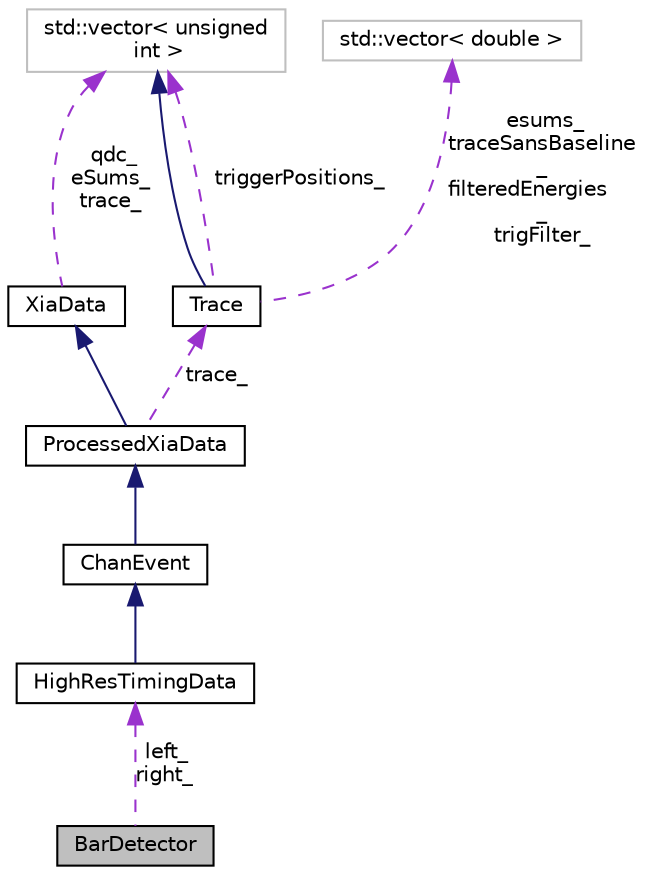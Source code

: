 digraph "BarDetector"
{
  edge [fontname="Helvetica",fontsize="10",labelfontname="Helvetica",labelfontsize="10"];
  node [fontname="Helvetica",fontsize="10",shape=record];
  Node1 [label="BarDetector",height=0.2,width=0.4,color="black", fillcolor="grey75", style="filled", fontcolor="black"];
  Node2 -> Node1 [dir="back",color="darkorchid3",fontsize="10",style="dashed",label=" left_\nright_" ,fontname="Helvetica"];
  Node2 [label="HighResTimingData",height=0.2,width=0.4,color="black", fillcolor="white", style="filled",URL="$d7/d61/class_high_res_timing_data.html"];
  Node3 -> Node2 [dir="back",color="midnightblue",fontsize="10",style="solid",fontname="Helvetica"];
  Node3 [label="ChanEvent",height=0.2,width=0.4,color="black", fillcolor="white", style="filled",URL="$d5/d91/class_chan_event.html",tooltip="A channel event. "];
  Node4 -> Node3 [dir="back",color="midnightblue",fontsize="10",style="solid",fontname="Helvetica"];
  Node4 [label="ProcessedXiaData",height=0.2,width=0.4,color="black", fillcolor="white", style="filled",URL="$df/d3c/class_processed_xia_data.html"];
  Node5 -> Node4 [dir="back",color="midnightblue",fontsize="10",style="solid",fontname="Helvetica"];
  Node5 [label="XiaData",height=0.2,width=0.4,color="black", fillcolor="white", style="filled",URL="$d2/ddd/class_xia_data.html",tooltip="A pixie16 channel event. "];
  Node6 -> Node5 [dir="back",color="darkorchid3",fontsize="10",style="dashed",label=" qdc_\neSums_\ntrace_" ,fontname="Helvetica"];
  Node6 [label="std::vector\< unsigned\l int \>",height=0.2,width=0.4,color="grey75", fillcolor="white", style="filled"];
  Node7 -> Node4 [dir="back",color="darkorchid3",fontsize="10",style="dashed",label=" trace_" ,fontname="Helvetica"];
  Node7 [label="Trace",height=0.2,width=0.4,color="black", fillcolor="white", style="filled",URL="$dd/db7/class_trace.html",tooltip="This defines a more extensible implementation of a digitized trace. The class is derived from a vecto..."];
  Node6 -> Node7 [dir="back",color="midnightblue",fontsize="10",style="solid",fontname="Helvetica"];
  Node6 -> Node7 [dir="back",color="darkorchid3",fontsize="10",style="dashed",label=" triggerPositions_" ,fontname="Helvetica"];
  Node8 -> Node7 [dir="back",color="darkorchid3",fontsize="10",style="dashed",label=" esums_\ntraceSansBaseline\l_\nfilteredEnergies\l_\ntrigFilter_" ,fontname="Helvetica"];
  Node8 [label="std::vector\< double \>",height=0.2,width=0.4,color="grey75", fillcolor="white", style="filled"];
}
